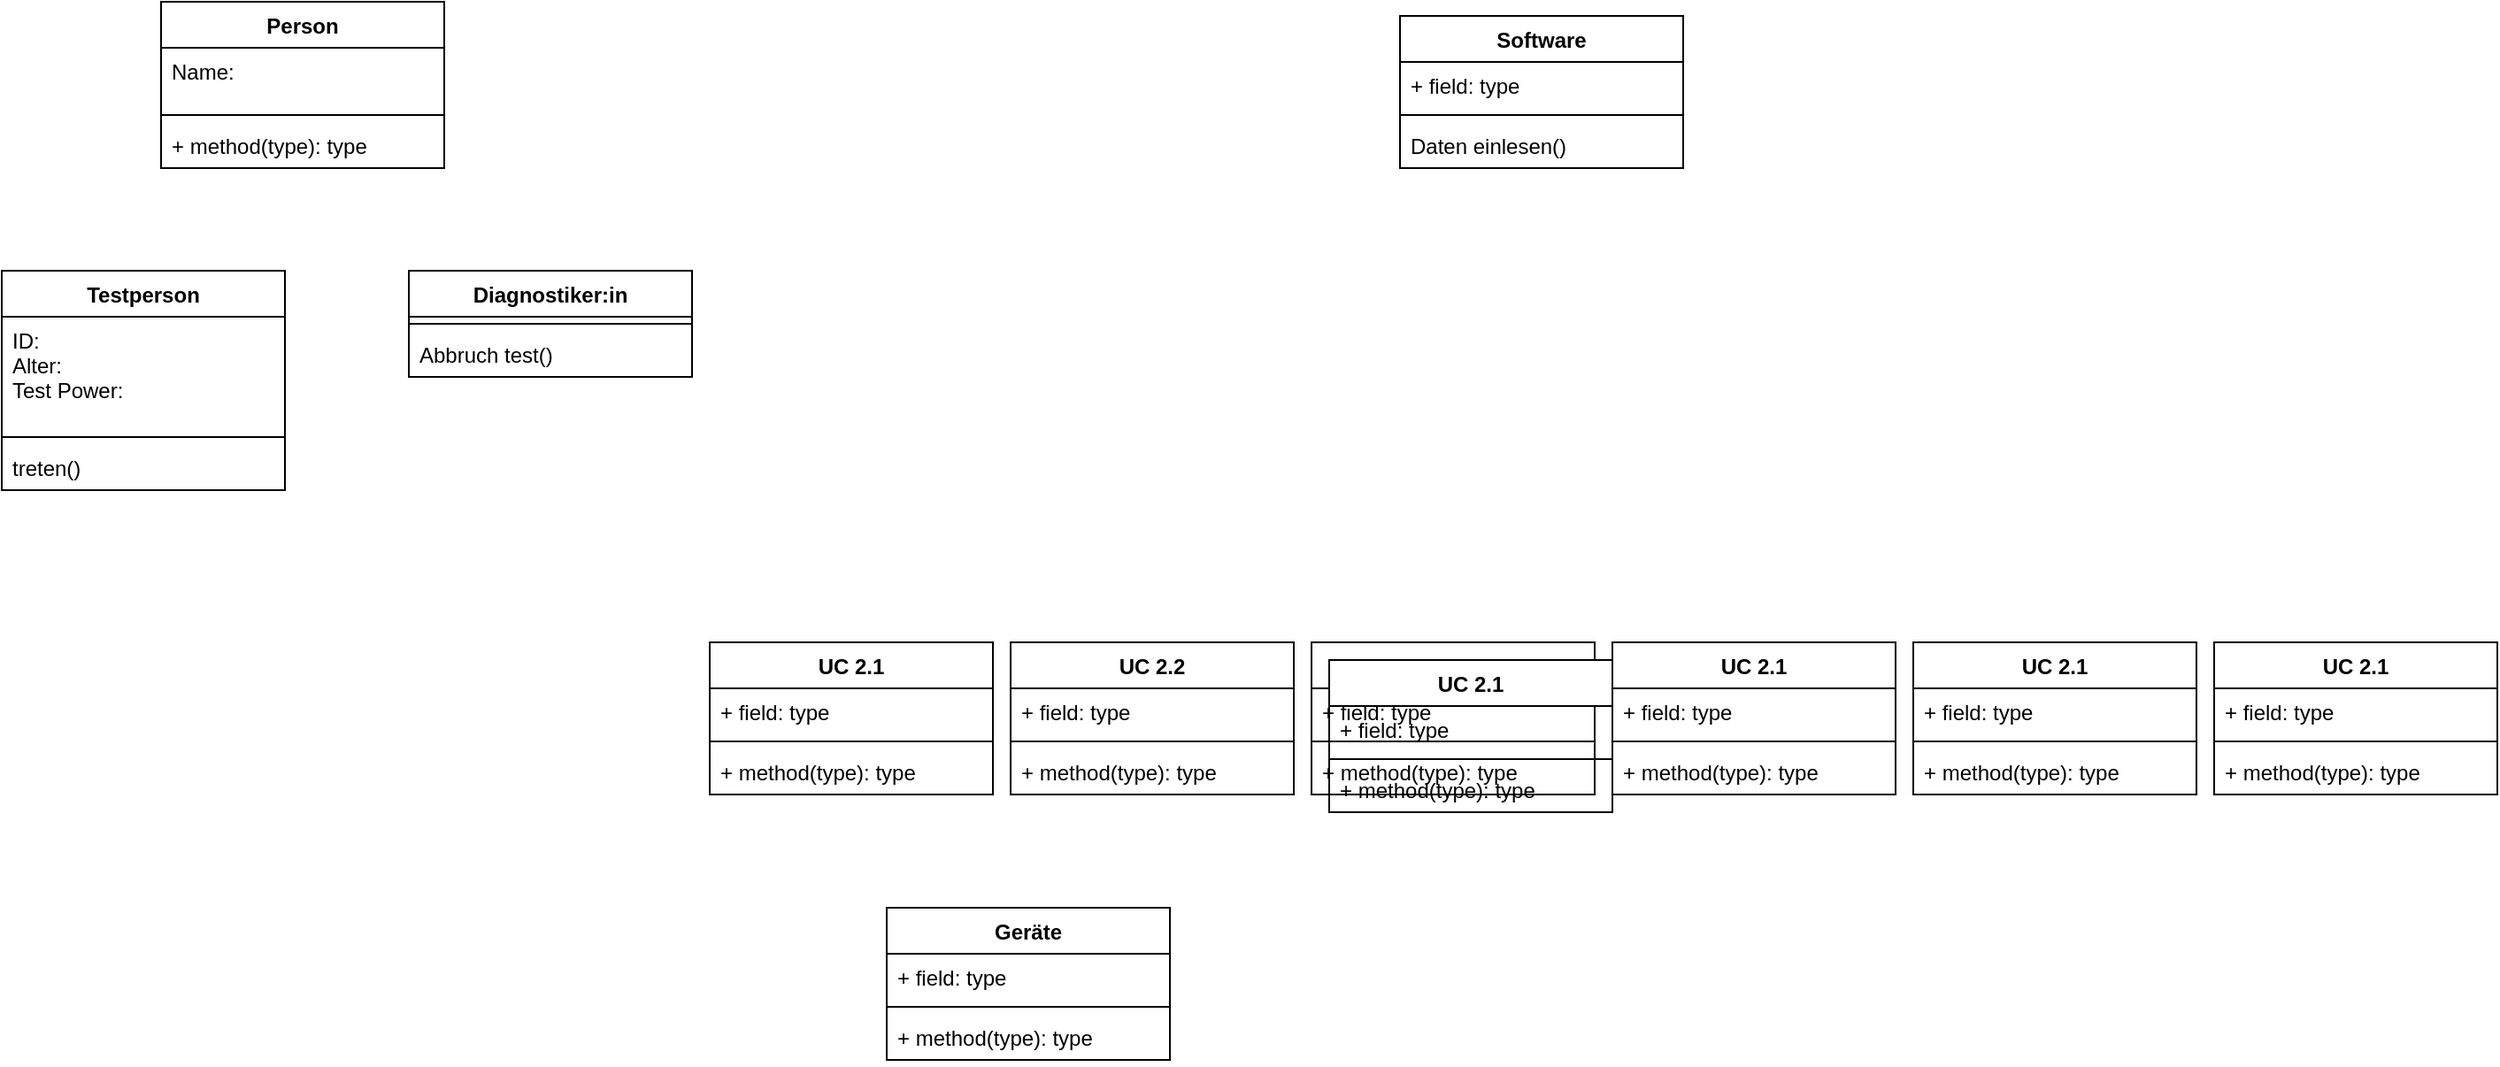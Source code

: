 <mxfile version="17.4.0" type="github">
  <diagram id="qCymalswqRW5l3WkFZED" name="Page-1">
    <mxGraphModel dx="1422" dy="702" grid="1" gridSize="10" guides="1" tooltips="1" connect="1" arrows="1" fold="1" page="1" pageScale="1" pageWidth="1500" pageHeight="1169" math="0" shadow="0">
      <root>
        <mxCell id="0" />
        <mxCell id="1" parent="0" />
        <mxCell id="voxJvJrZkH4VJS6PwdXc-1" value="Person" style="swimlane;fontStyle=1;align=center;verticalAlign=top;childLayout=stackLayout;horizontal=1;startSize=26;horizontalStack=0;resizeParent=1;resizeParentMax=0;resizeLast=0;collapsible=1;marginBottom=0;" parent="1" vertex="1">
          <mxGeometry x="120" y="48" width="160" height="94" as="geometry" />
        </mxCell>
        <mxCell id="voxJvJrZkH4VJS6PwdXc-2" value="Name:" style="text;strokeColor=none;fillColor=none;align=left;verticalAlign=top;spacingLeft=4;spacingRight=4;overflow=hidden;rotatable=0;points=[[0,0.5],[1,0.5]];portConstraint=eastwest;" parent="voxJvJrZkH4VJS6PwdXc-1" vertex="1">
          <mxGeometry y="26" width="160" height="34" as="geometry" />
        </mxCell>
        <mxCell id="voxJvJrZkH4VJS6PwdXc-3" value="" style="line;strokeWidth=1;fillColor=none;align=left;verticalAlign=middle;spacingTop=-1;spacingLeft=3;spacingRight=3;rotatable=0;labelPosition=right;points=[];portConstraint=eastwest;" parent="voxJvJrZkH4VJS6PwdXc-1" vertex="1">
          <mxGeometry y="60" width="160" height="8" as="geometry" />
        </mxCell>
        <mxCell id="voxJvJrZkH4VJS6PwdXc-4" value="+ method(type): type" style="text;strokeColor=none;fillColor=none;align=left;verticalAlign=top;spacingLeft=4;spacingRight=4;overflow=hidden;rotatable=0;points=[[0,0.5],[1,0.5]];portConstraint=eastwest;" parent="voxJvJrZkH4VJS6PwdXc-1" vertex="1">
          <mxGeometry y="68" width="160" height="26" as="geometry" />
        </mxCell>
        <mxCell id="voxJvJrZkH4VJS6PwdXc-11" value="Testperson" style="swimlane;fontStyle=1;align=center;verticalAlign=top;childLayout=stackLayout;horizontal=1;startSize=26;horizontalStack=0;resizeParent=1;resizeParentMax=0;resizeLast=0;collapsible=1;marginBottom=0;" parent="1" vertex="1">
          <mxGeometry x="30" y="200" width="160" height="124" as="geometry" />
        </mxCell>
        <mxCell id="voxJvJrZkH4VJS6PwdXc-12" value="ID:&#xa;Alter:&#xa;Test Power:" style="text;strokeColor=none;fillColor=none;align=left;verticalAlign=top;spacingLeft=4;spacingRight=4;overflow=hidden;rotatable=0;points=[[0,0.5],[1,0.5]];portConstraint=eastwest;" parent="voxJvJrZkH4VJS6PwdXc-11" vertex="1">
          <mxGeometry y="26" width="160" height="64" as="geometry" />
        </mxCell>
        <mxCell id="voxJvJrZkH4VJS6PwdXc-13" value="" style="line;strokeWidth=1;fillColor=none;align=left;verticalAlign=middle;spacingTop=-1;spacingLeft=3;spacingRight=3;rotatable=0;labelPosition=right;points=[];portConstraint=eastwest;" parent="voxJvJrZkH4VJS6PwdXc-11" vertex="1">
          <mxGeometry y="90" width="160" height="8" as="geometry" />
        </mxCell>
        <mxCell id="voxJvJrZkH4VJS6PwdXc-14" value="treten()" style="text;strokeColor=none;fillColor=none;align=left;verticalAlign=top;spacingLeft=4;spacingRight=4;overflow=hidden;rotatable=0;points=[[0,0.5],[1,0.5]];portConstraint=eastwest;" parent="voxJvJrZkH4VJS6PwdXc-11" vertex="1">
          <mxGeometry y="98" width="160" height="26" as="geometry" />
        </mxCell>
        <mxCell id="voxJvJrZkH4VJS6PwdXc-15" value="Diagnostiker:in" style="swimlane;fontStyle=1;align=center;verticalAlign=top;childLayout=stackLayout;horizontal=1;startSize=26;horizontalStack=0;resizeParent=1;resizeParentMax=0;resizeLast=0;collapsible=1;marginBottom=0;" parent="1" vertex="1">
          <mxGeometry x="260" y="200" width="160" height="60" as="geometry" />
        </mxCell>
        <mxCell id="voxJvJrZkH4VJS6PwdXc-17" value="" style="line;strokeWidth=1;fillColor=none;align=left;verticalAlign=middle;spacingTop=-1;spacingLeft=3;spacingRight=3;rotatable=0;labelPosition=right;points=[];portConstraint=eastwest;" parent="voxJvJrZkH4VJS6PwdXc-15" vertex="1">
          <mxGeometry y="26" width="160" height="8" as="geometry" />
        </mxCell>
        <mxCell id="voxJvJrZkH4VJS6PwdXc-18" value="Abbruch test()" style="text;strokeColor=none;fillColor=none;align=left;verticalAlign=top;spacingLeft=4;spacingRight=4;overflow=hidden;rotatable=0;points=[[0,0.5],[1,0.5]];portConstraint=eastwest;" parent="voxJvJrZkH4VJS6PwdXc-15" vertex="1">
          <mxGeometry y="34" width="160" height="26" as="geometry" />
        </mxCell>
        <mxCell id="RIM4zgIEgcoqCPN0XyRX-1" value="Geräte" style="swimlane;fontStyle=1;align=center;verticalAlign=top;childLayout=stackLayout;horizontal=1;startSize=26;horizontalStack=0;resizeParent=1;resizeParentMax=0;resizeLast=0;collapsible=1;marginBottom=0;" vertex="1" parent="1">
          <mxGeometry x="530" y="560" width="160" height="86" as="geometry" />
        </mxCell>
        <mxCell id="RIM4zgIEgcoqCPN0XyRX-2" value="+ field: type" style="text;strokeColor=none;fillColor=none;align=left;verticalAlign=top;spacingLeft=4;spacingRight=4;overflow=hidden;rotatable=0;points=[[0,0.5],[1,0.5]];portConstraint=eastwest;" vertex="1" parent="RIM4zgIEgcoqCPN0XyRX-1">
          <mxGeometry y="26" width="160" height="26" as="geometry" />
        </mxCell>
        <mxCell id="RIM4zgIEgcoqCPN0XyRX-3" value="" style="line;strokeWidth=1;fillColor=none;align=left;verticalAlign=middle;spacingTop=-1;spacingLeft=3;spacingRight=3;rotatable=0;labelPosition=right;points=[];portConstraint=eastwest;" vertex="1" parent="RIM4zgIEgcoqCPN0XyRX-1">
          <mxGeometry y="52" width="160" height="8" as="geometry" />
        </mxCell>
        <mxCell id="RIM4zgIEgcoqCPN0XyRX-4" value="+ method(type): type" style="text;strokeColor=none;fillColor=none;align=left;verticalAlign=top;spacingLeft=4;spacingRight=4;overflow=hidden;rotatable=0;points=[[0,0.5],[1,0.5]];portConstraint=eastwest;" vertex="1" parent="RIM4zgIEgcoqCPN0XyRX-1">
          <mxGeometry y="60" width="160" height="26" as="geometry" />
        </mxCell>
        <mxCell id="RIM4zgIEgcoqCPN0XyRX-5" value="Software" style="swimlane;fontStyle=1;align=center;verticalAlign=top;childLayout=stackLayout;horizontal=1;startSize=26;horizontalStack=0;resizeParent=1;resizeParentMax=0;resizeLast=0;collapsible=1;marginBottom=0;" vertex="1" parent="1">
          <mxGeometry x="820" y="56" width="160" height="86" as="geometry" />
        </mxCell>
        <mxCell id="RIM4zgIEgcoqCPN0XyRX-6" value="+ field: type" style="text;strokeColor=none;fillColor=none;align=left;verticalAlign=top;spacingLeft=4;spacingRight=4;overflow=hidden;rotatable=0;points=[[0,0.5],[1,0.5]];portConstraint=eastwest;" vertex="1" parent="RIM4zgIEgcoqCPN0XyRX-5">
          <mxGeometry y="26" width="160" height="26" as="geometry" />
        </mxCell>
        <mxCell id="RIM4zgIEgcoqCPN0XyRX-7" value="" style="line;strokeWidth=1;fillColor=none;align=left;verticalAlign=middle;spacingTop=-1;spacingLeft=3;spacingRight=3;rotatable=0;labelPosition=right;points=[];portConstraint=eastwest;" vertex="1" parent="RIM4zgIEgcoqCPN0XyRX-5">
          <mxGeometry y="52" width="160" height="8" as="geometry" />
        </mxCell>
        <mxCell id="RIM4zgIEgcoqCPN0XyRX-8" value="Daten einlesen()" style="text;strokeColor=none;fillColor=none;align=left;verticalAlign=top;spacingLeft=4;spacingRight=4;overflow=hidden;rotatable=0;points=[[0,0.5],[1,0.5]];portConstraint=eastwest;" vertex="1" parent="RIM4zgIEgcoqCPN0XyRX-5">
          <mxGeometry y="60" width="160" height="26" as="geometry" />
        </mxCell>
        <mxCell id="RIM4zgIEgcoqCPN0XyRX-15" value="UC 2.1" style="swimlane;fontStyle=1;align=center;verticalAlign=top;childLayout=stackLayout;horizontal=1;startSize=26;horizontalStack=0;resizeParent=1;resizeParentMax=0;resizeLast=0;collapsible=1;marginBottom=0;" vertex="1" parent="1">
          <mxGeometry x="430" y="410" width="160" height="86" as="geometry" />
        </mxCell>
        <mxCell id="RIM4zgIEgcoqCPN0XyRX-16" value="+ field: type" style="text;strokeColor=none;fillColor=none;align=left;verticalAlign=top;spacingLeft=4;spacingRight=4;overflow=hidden;rotatable=0;points=[[0,0.5],[1,0.5]];portConstraint=eastwest;" vertex="1" parent="RIM4zgIEgcoqCPN0XyRX-15">
          <mxGeometry y="26" width="160" height="26" as="geometry" />
        </mxCell>
        <mxCell id="RIM4zgIEgcoqCPN0XyRX-17" value="" style="line;strokeWidth=1;fillColor=none;align=left;verticalAlign=middle;spacingTop=-1;spacingLeft=3;spacingRight=3;rotatable=0;labelPosition=right;points=[];portConstraint=eastwest;" vertex="1" parent="RIM4zgIEgcoqCPN0XyRX-15">
          <mxGeometry y="52" width="160" height="8" as="geometry" />
        </mxCell>
        <mxCell id="RIM4zgIEgcoqCPN0XyRX-18" value="+ method(type): type" style="text;strokeColor=none;fillColor=none;align=left;verticalAlign=top;spacingLeft=4;spacingRight=4;overflow=hidden;rotatable=0;points=[[0,0.5],[1,0.5]];portConstraint=eastwest;" vertex="1" parent="RIM4zgIEgcoqCPN0XyRX-15">
          <mxGeometry y="60" width="160" height="26" as="geometry" />
        </mxCell>
        <mxCell id="RIM4zgIEgcoqCPN0XyRX-19" value="UC 2.2" style="swimlane;fontStyle=1;align=center;verticalAlign=top;childLayout=stackLayout;horizontal=1;startSize=26;horizontalStack=0;resizeParent=1;resizeParentMax=0;resizeLast=0;collapsible=1;marginBottom=0;" vertex="1" parent="1">
          <mxGeometry x="600" y="410" width="160" height="86" as="geometry" />
        </mxCell>
        <mxCell id="RIM4zgIEgcoqCPN0XyRX-20" value="+ field: type" style="text;strokeColor=none;fillColor=none;align=left;verticalAlign=top;spacingLeft=4;spacingRight=4;overflow=hidden;rotatable=0;points=[[0,0.5],[1,0.5]];portConstraint=eastwest;" vertex="1" parent="RIM4zgIEgcoqCPN0XyRX-19">
          <mxGeometry y="26" width="160" height="26" as="geometry" />
        </mxCell>
        <mxCell id="RIM4zgIEgcoqCPN0XyRX-21" value="" style="line;strokeWidth=1;fillColor=none;align=left;verticalAlign=middle;spacingTop=-1;spacingLeft=3;spacingRight=3;rotatable=0;labelPosition=right;points=[];portConstraint=eastwest;" vertex="1" parent="RIM4zgIEgcoqCPN0XyRX-19">
          <mxGeometry y="52" width="160" height="8" as="geometry" />
        </mxCell>
        <mxCell id="RIM4zgIEgcoqCPN0XyRX-22" value="+ method(type): type" style="text;strokeColor=none;fillColor=none;align=left;verticalAlign=top;spacingLeft=4;spacingRight=4;overflow=hidden;rotatable=0;points=[[0,0.5],[1,0.5]];portConstraint=eastwest;" vertex="1" parent="RIM4zgIEgcoqCPN0XyRX-19">
          <mxGeometry y="60" width="160" height="26" as="geometry" />
        </mxCell>
        <mxCell id="RIM4zgIEgcoqCPN0XyRX-23" value="UC 2.1" style="swimlane;fontStyle=1;align=center;verticalAlign=top;childLayout=stackLayout;horizontal=1;startSize=26;horizontalStack=0;resizeParent=1;resizeParentMax=0;resizeLast=0;collapsible=1;marginBottom=0;" vertex="1" parent="1">
          <mxGeometry x="770" y="410" width="160" height="86" as="geometry" />
        </mxCell>
        <mxCell id="RIM4zgIEgcoqCPN0XyRX-24" value="+ field: type" style="text;strokeColor=none;fillColor=none;align=left;verticalAlign=top;spacingLeft=4;spacingRight=4;overflow=hidden;rotatable=0;points=[[0,0.5],[1,0.5]];portConstraint=eastwest;" vertex="1" parent="RIM4zgIEgcoqCPN0XyRX-23">
          <mxGeometry y="26" width="160" height="26" as="geometry" />
        </mxCell>
        <mxCell id="RIM4zgIEgcoqCPN0XyRX-25" value="" style="line;strokeWidth=1;fillColor=none;align=left;verticalAlign=middle;spacingTop=-1;spacingLeft=3;spacingRight=3;rotatable=0;labelPosition=right;points=[];portConstraint=eastwest;" vertex="1" parent="RIM4zgIEgcoqCPN0XyRX-23">
          <mxGeometry y="52" width="160" height="8" as="geometry" />
        </mxCell>
        <mxCell id="RIM4zgIEgcoqCPN0XyRX-26" value="+ method(type): type" style="text;strokeColor=none;fillColor=none;align=left;verticalAlign=top;spacingLeft=4;spacingRight=4;overflow=hidden;rotatable=0;points=[[0,0.5],[1,0.5]];portConstraint=eastwest;" vertex="1" parent="RIM4zgIEgcoqCPN0XyRX-23">
          <mxGeometry y="60" width="160" height="26" as="geometry" />
        </mxCell>
        <mxCell id="RIM4zgIEgcoqCPN0XyRX-27" value="UC 2.1" style="swimlane;fontStyle=1;align=center;verticalAlign=top;childLayout=stackLayout;horizontal=1;startSize=26;horizontalStack=0;resizeParent=1;resizeParentMax=0;resizeLast=0;collapsible=1;marginBottom=0;" vertex="1" parent="1">
          <mxGeometry x="940" y="410" width="160" height="86" as="geometry" />
        </mxCell>
        <mxCell id="RIM4zgIEgcoqCPN0XyRX-28" value="+ field: type" style="text;strokeColor=none;fillColor=none;align=left;verticalAlign=top;spacingLeft=4;spacingRight=4;overflow=hidden;rotatable=0;points=[[0,0.5],[1,0.5]];portConstraint=eastwest;" vertex="1" parent="RIM4zgIEgcoqCPN0XyRX-27">
          <mxGeometry y="26" width="160" height="26" as="geometry" />
        </mxCell>
        <mxCell id="RIM4zgIEgcoqCPN0XyRX-29" value="" style="line;strokeWidth=1;fillColor=none;align=left;verticalAlign=middle;spacingTop=-1;spacingLeft=3;spacingRight=3;rotatable=0;labelPosition=right;points=[];portConstraint=eastwest;" vertex="1" parent="RIM4zgIEgcoqCPN0XyRX-27">
          <mxGeometry y="52" width="160" height="8" as="geometry" />
        </mxCell>
        <mxCell id="RIM4zgIEgcoqCPN0XyRX-30" value="+ method(type): type" style="text;strokeColor=none;fillColor=none;align=left;verticalAlign=top;spacingLeft=4;spacingRight=4;overflow=hidden;rotatable=0;points=[[0,0.5],[1,0.5]];portConstraint=eastwest;" vertex="1" parent="RIM4zgIEgcoqCPN0XyRX-27">
          <mxGeometry y="60" width="160" height="26" as="geometry" />
        </mxCell>
        <mxCell id="RIM4zgIEgcoqCPN0XyRX-31" value="UC 2.1" style="swimlane;fontStyle=1;align=center;verticalAlign=top;childLayout=stackLayout;horizontal=1;startSize=26;horizontalStack=0;resizeParent=1;resizeParentMax=0;resizeLast=0;collapsible=1;marginBottom=0;" vertex="1" parent="1">
          <mxGeometry x="1110" y="410" width="160" height="86" as="geometry" />
        </mxCell>
        <mxCell id="RIM4zgIEgcoqCPN0XyRX-32" value="+ field: type" style="text;strokeColor=none;fillColor=none;align=left;verticalAlign=top;spacingLeft=4;spacingRight=4;overflow=hidden;rotatable=0;points=[[0,0.5],[1,0.5]];portConstraint=eastwest;" vertex="1" parent="RIM4zgIEgcoqCPN0XyRX-31">
          <mxGeometry y="26" width="160" height="26" as="geometry" />
        </mxCell>
        <mxCell id="RIM4zgIEgcoqCPN0XyRX-33" value="" style="line;strokeWidth=1;fillColor=none;align=left;verticalAlign=middle;spacingTop=-1;spacingLeft=3;spacingRight=3;rotatable=0;labelPosition=right;points=[];portConstraint=eastwest;" vertex="1" parent="RIM4zgIEgcoqCPN0XyRX-31">
          <mxGeometry y="52" width="160" height="8" as="geometry" />
        </mxCell>
        <mxCell id="RIM4zgIEgcoqCPN0XyRX-34" value="+ method(type): type" style="text;strokeColor=none;fillColor=none;align=left;verticalAlign=top;spacingLeft=4;spacingRight=4;overflow=hidden;rotatable=0;points=[[0,0.5],[1,0.5]];portConstraint=eastwest;" vertex="1" parent="RIM4zgIEgcoqCPN0XyRX-31">
          <mxGeometry y="60" width="160" height="26" as="geometry" />
        </mxCell>
        <mxCell id="RIM4zgIEgcoqCPN0XyRX-35" value="UC 2.1" style="swimlane;fontStyle=1;align=center;verticalAlign=top;childLayout=stackLayout;horizontal=1;startSize=26;horizontalStack=0;resizeParent=1;resizeParentMax=0;resizeLast=0;collapsible=1;marginBottom=0;" vertex="1" parent="1">
          <mxGeometry x="1280" y="410" width="160" height="86" as="geometry" />
        </mxCell>
        <mxCell id="RIM4zgIEgcoqCPN0XyRX-36" value="+ field: type" style="text;strokeColor=none;fillColor=none;align=left;verticalAlign=top;spacingLeft=4;spacingRight=4;overflow=hidden;rotatable=0;points=[[0,0.5],[1,0.5]];portConstraint=eastwest;" vertex="1" parent="RIM4zgIEgcoqCPN0XyRX-35">
          <mxGeometry y="26" width="160" height="26" as="geometry" />
        </mxCell>
        <mxCell id="RIM4zgIEgcoqCPN0XyRX-37" value="" style="line;strokeWidth=1;fillColor=none;align=left;verticalAlign=middle;spacingTop=-1;spacingLeft=3;spacingRight=3;rotatable=0;labelPosition=right;points=[];portConstraint=eastwest;" vertex="1" parent="RIM4zgIEgcoqCPN0XyRX-35">
          <mxGeometry y="52" width="160" height="8" as="geometry" />
        </mxCell>
        <mxCell id="RIM4zgIEgcoqCPN0XyRX-38" value="+ method(type): type" style="text;strokeColor=none;fillColor=none;align=left;verticalAlign=top;spacingLeft=4;spacingRight=4;overflow=hidden;rotatable=0;points=[[0,0.5],[1,0.5]];portConstraint=eastwest;" vertex="1" parent="RIM4zgIEgcoqCPN0XyRX-35">
          <mxGeometry y="60" width="160" height="26" as="geometry" />
        </mxCell>
        <mxCell id="RIM4zgIEgcoqCPN0XyRX-39" value="UC 2.1" style="swimlane;fontStyle=1;align=center;verticalAlign=top;childLayout=stackLayout;horizontal=1;startSize=26;horizontalStack=0;resizeParent=1;resizeParentMax=0;resizeLast=0;collapsible=1;marginBottom=0;" vertex="1" parent="1">
          <mxGeometry x="780" y="420" width="160" height="86" as="geometry" />
        </mxCell>
        <mxCell id="RIM4zgIEgcoqCPN0XyRX-40" value="+ field: type" style="text;strokeColor=none;fillColor=none;align=left;verticalAlign=top;spacingLeft=4;spacingRight=4;overflow=hidden;rotatable=0;points=[[0,0.5],[1,0.5]];portConstraint=eastwest;" vertex="1" parent="RIM4zgIEgcoqCPN0XyRX-39">
          <mxGeometry y="26" width="160" height="26" as="geometry" />
        </mxCell>
        <mxCell id="RIM4zgIEgcoqCPN0XyRX-41" value="" style="line;strokeWidth=1;fillColor=none;align=left;verticalAlign=middle;spacingTop=-1;spacingLeft=3;spacingRight=3;rotatable=0;labelPosition=right;points=[];portConstraint=eastwest;" vertex="1" parent="RIM4zgIEgcoqCPN0XyRX-39">
          <mxGeometry y="52" width="160" height="8" as="geometry" />
        </mxCell>
        <mxCell id="RIM4zgIEgcoqCPN0XyRX-42" value="+ method(type): type" style="text;strokeColor=none;fillColor=none;align=left;verticalAlign=top;spacingLeft=4;spacingRight=4;overflow=hidden;rotatable=0;points=[[0,0.5],[1,0.5]];portConstraint=eastwest;" vertex="1" parent="RIM4zgIEgcoqCPN0XyRX-39">
          <mxGeometry y="60" width="160" height="26" as="geometry" />
        </mxCell>
      </root>
    </mxGraphModel>
  </diagram>
</mxfile>
